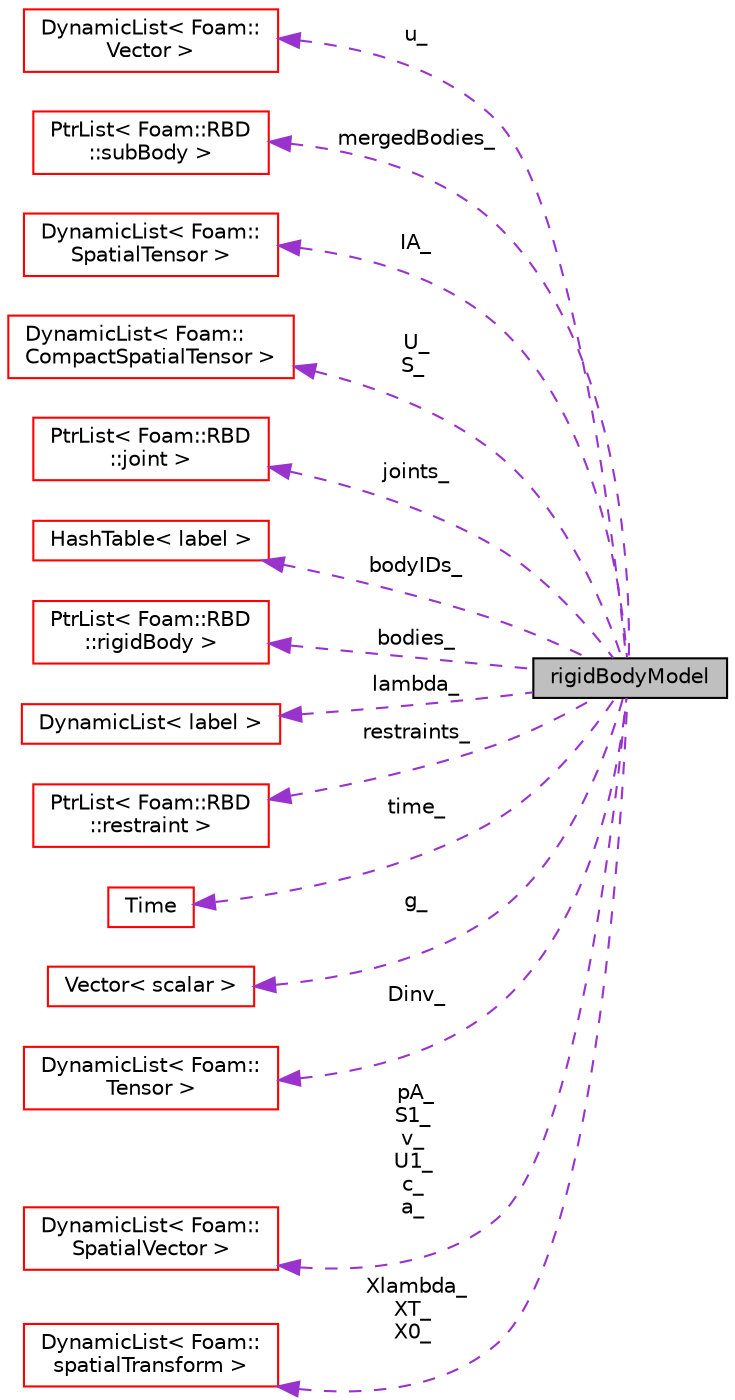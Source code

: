 digraph "rigidBodyModel"
{
  bgcolor="transparent";
  edge [fontname="Helvetica",fontsize="10",labelfontname="Helvetica",labelfontsize="10"];
  node [fontname="Helvetica",fontsize="10",shape=record];
  rankdir="LR";
  Node1 [label="rigidBodyModel",height=0.2,width=0.4,color="black", fillcolor="grey75", style="filled" fontcolor="black"];
  Node2 -> Node1 [dir="back",color="darkorchid3",fontsize="10",style="dashed",label=" u_" ,fontname="Helvetica"];
  Node2 [label="DynamicList\< Foam::\lVector \>",height=0.2,width=0.4,color="red",URL="$classFoam_1_1DynamicList.html"];
  Node3 -> Node1 [dir="back",color="darkorchid3",fontsize="10",style="dashed",label=" mergedBodies_" ,fontname="Helvetica"];
  Node3 [label="PtrList\< Foam::RBD\l::subBody \>",height=0.2,width=0.4,color="red",URL="$classFoam_1_1PtrList.html"];
  Node4 -> Node1 [dir="back",color="darkorchid3",fontsize="10",style="dashed",label=" IA_" ,fontname="Helvetica"];
  Node4 [label="DynamicList\< Foam::\lSpatialTensor \>",height=0.2,width=0.4,color="red",URL="$classFoam_1_1DynamicList.html"];
  Node5 -> Node1 [dir="back",color="darkorchid3",fontsize="10",style="dashed",label=" U_\nS_" ,fontname="Helvetica"];
  Node5 [label="DynamicList\< Foam::\lCompactSpatialTensor \>",height=0.2,width=0.4,color="red",URL="$classFoam_1_1DynamicList.html"];
  Node6 -> Node1 [dir="back",color="darkorchid3",fontsize="10",style="dashed",label=" joints_" ,fontname="Helvetica"];
  Node6 [label="PtrList\< Foam::RBD\l::joint \>",height=0.2,width=0.4,color="red",URL="$classFoam_1_1PtrList.html"];
  Node7 -> Node1 [dir="back",color="darkorchid3",fontsize="10",style="dashed",label=" bodyIDs_" ,fontname="Helvetica"];
  Node7 [label="HashTable\< label \>",height=0.2,width=0.4,color="red",URL="$classFoam_1_1HashTable.html"];
  Node8 -> Node1 [dir="back",color="darkorchid3",fontsize="10",style="dashed",label=" bodies_" ,fontname="Helvetica"];
  Node8 [label="PtrList\< Foam::RBD\l::rigidBody \>",height=0.2,width=0.4,color="red",URL="$classFoam_1_1PtrList.html"];
  Node9 -> Node1 [dir="back",color="darkorchid3",fontsize="10",style="dashed",label=" lambda_" ,fontname="Helvetica"];
  Node9 [label="DynamicList\< label \>",height=0.2,width=0.4,color="red",URL="$classFoam_1_1DynamicList.html"];
  Node10 -> Node1 [dir="back",color="darkorchid3",fontsize="10",style="dashed",label=" restraints_" ,fontname="Helvetica"];
  Node10 [label="PtrList\< Foam::RBD\l::restraint \>",height=0.2,width=0.4,color="red",URL="$classFoam_1_1PtrList.html"];
  Node11 -> Node1 [dir="back",color="darkorchid3",fontsize="10",style="dashed",label=" time_" ,fontname="Helvetica"];
  Node11 [label="Time",height=0.2,width=0.4,color="red",URL="$classFoam_1_1Time.html",tooltip="Class to control time during OpenFOAM simulations that is also the top-level objectRegistry. "];
  Node12 -> Node1 [dir="back",color="darkorchid3",fontsize="10",style="dashed",label=" g_" ,fontname="Helvetica"];
  Node12 [label="Vector\< scalar \>",height=0.2,width=0.4,color="red",URL="$classFoam_1_1Vector.html"];
  Node13 -> Node1 [dir="back",color="darkorchid3",fontsize="10",style="dashed",label=" Dinv_" ,fontname="Helvetica"];
  Node13 [label="DynamicList\< Foam::\lTensor \>",height=0.2,width=0.4,color="red",URL="$classFoam_1_1DynamicList.html"];
  Node14 -> Node1 [dir="back",color="darkorchid3",fontsize="10",style="dashed",label=" pA_\nS1_\nv_\nU1_\nc_\na_" ,fontname="Helvetica"];
  Node14 [label="DynamicList\< Foam::\lSpatialVector \>",height=0.2,width=0.4,color="red",URL="$classFoam_1_1DynamicList.html"];
  Node15 -> Node1 [dir="back",color="darkorchid3",fontsize="10",style="dashed",label=" Xlambda_\nXT_\nX0_" ,fontname="Helvetica"];
  Node15 [label="DynamicList\< Foam::\lspatialTransform \>",height=0.2,width=0.4,color="red",URL="$classFoam_1_1DynamicList.html"];
}
